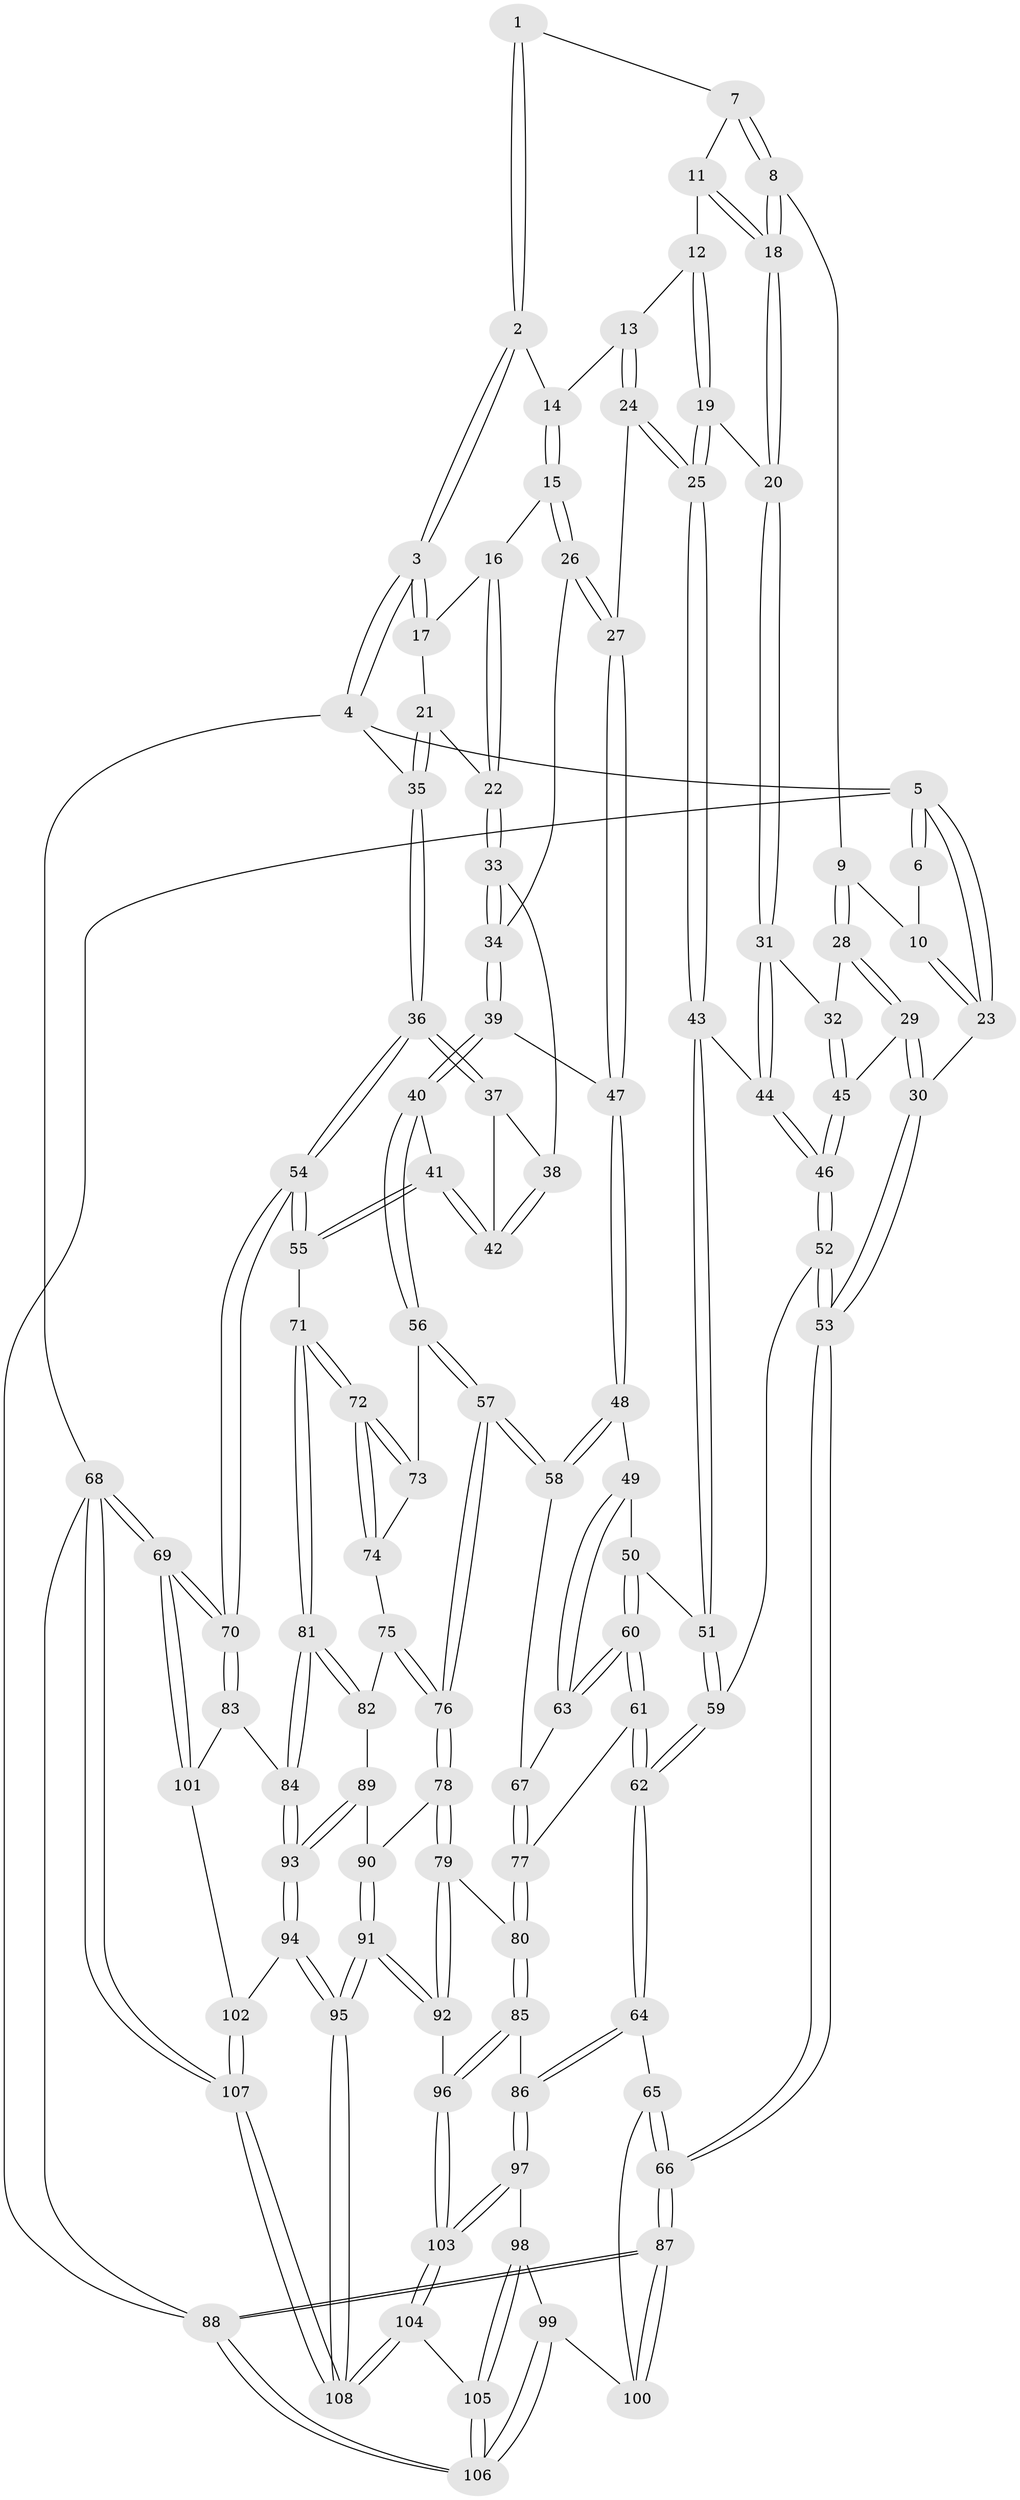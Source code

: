 // Generated by graph-tools (version 1.1) at 2025/11/02/27/25 16:11:55]
// undirected, 108 vertices, 267 edges
graph export_dot {
graph [start="1"]
  node [color=gray90,style=filled];
  1 [pos="+0+0"];
  2 [pos="+0.44742839919692445+0"];
  3 [pos="+1+0"];
  4 [pos="+1+0"];
  5 [pos="+0+0"];
  6 [pos="+0+0"];
  7 [pos="+0.15974245266323733+0.07568491198805403"];
  8 [pos="+0.13560290744406428+0.17397667518420254"];
  9 [pos="+0.0720023433127203+0.1759384623763287"];
  10 [pos="+0.07013147021516618+0.17457271386554893"];
  11 [pos="+0.3156272822641607+0.1119341400855838"];
  12 [pos="+0.3369062933853543+0.11163335979561231"];
  13 [pos="+0.3805242202395093+0.09296561608401697"];
  14 [pos="+0.45912340937912693+0"];
  15 [pos="+0.6469064694439451+0.1370957991869408"];
  16 [pos="+0.682147169615493+0.12255244734208835"];
  17 [pos="+0.7217430399121025+0.10078113603831093"];
  18 [pos="+0.13830799895625454+0.1761004096986559"];
  19 [pos="+0.2409399432573794+0.23039715658037527"];
  20 [pos="+0.18946543600694501+0.25426892991838496"];
  21 [pos="+0.9364284129642886+0.17373725161167355"];
  22 [pos="+0.8927380559222858+0.2139014060630361"];
  23 [pos="+0+0.15067865308142647"];
  24 [pos="+0.41252524942150065+0.2691566213371953"];
  25 [pos="+0.36212097531960696+0.3069803630832828"];
  26 [pos="+0.6481068075450556+0.16268178016107848"];
  27 [pos="+0.42844889024754096+0.27718931326230856"];
  28 [pos="+0.04137929484735294+0.2836330180953926"];
  29 [pos="+0+0.32748038965587767"];
  30 [pos="+0+0.42700206060798584"];
  31 [pos="+0.18630172048190394+0.2731753701483131"];
  32 [pos="+0.09355125942292523+0.2934913196614281"];
  33 [pos="+0.8819544522983871+0.2269161025088086"];
  34 [pos="+0.6716037449804563+0.24582270739346496"];
  35 [pos="+1+0"];
  36 [pos="+1+0.38402906664627784"];
  37 [pos="+0.9616231914470718+0.35667117449299685"];
  38 [pos="+0.8786129040651313+0.24621897821111846"];
  39 [pos="+0.6686656014523209+0.27590486018054766"];
  40 [pos="+0.7454066673579036+0.4044696263594256"];
  41 [pos="+0.8213784939958716+0.3889822850774597"];
  42 [pos="+0.839742502040854+0.3688158270017031"];
  43 [pos="+0.30958863303607176+0.3766346341025559"];
  44 [pos="+0.20869778878904247+0.3473813307237536"];
  45 [pos="+0.10896718358049401+0.35271526345363596"];
  46 [pos="+0.1532715325719713+0.4010538993162035"];
  47 [pos="+0.5138055524747609+0.36010022409725995"];
  48 [pos="+0.5107057621496602+0.4259205070049087"];
  49 [pos="+0.49498231731048764+0.4297982394694591"];
  50 [pos="+0.321880104789153+0.4161002216936564"];
  51 [pos="+0.3133276727611809+0.3902900830157121"];
  52 [pos="+0.14080402797497846+0.4244682400142512"];
  53 [pos="+0+0.5344017198742639"];
  54 [pos="+1+0.44025212663623864"];
  55 [pos="+0.934495220559024+0.48980324706225253"];
  56 [pos="+0.7254523366461169+0.45159560205366794"];
  57 [pos="+0.6151282147328883+0.5209714542577341"];
  58 [pos="+0.5508355071243503+0.4879095619809072"];
  59 [pos="+0.17937333840554326+0.4723738624119028"];
  60 [pos="+0.3144130999578516+0.5155057850892582"];
  61 [pos="+0.29382872153711925+0.5539375600663736"];
  62 [pos="+0.260303521797874+0.5935684273696968"];
  63 [pos="+0.3948381294821619+0.504943167853977"];
  64 [pos="+0.24194200182821263+0.6520261354027682"];
  65 [pos="+0.1311960505410746+0.6323322564718669"];
  66 [pos="+0+0.5429341491131733"];
  67 [pos="+0.4727350644451079+0.5524585604308305"];
  68 [pos="+1+1"];
  69 [pos="+1+0.938032539509676"];
  70 [pos="+1+0.8077013983644998"];
  71 [pos="+0.8842525655401462+0.5630487318230631"];
  72 [pos="+0.8783610122594061+0.5613996265264874"];
  73 [pos="+0.7269975457461184+0.4537687189371105"];
  74 [pos="+0.7717671373018433+0.5838625424487869"];
  75 [pos="+0.7704611826418615+0.588684202576805"];
  76 [pos="+0.622084505866737+0.6271140085721502"];
  77 [pos="+0.46019692909719584+0.5783550345863155"];
  78 [pos="+0.6211299256646344+0.6347370952453469"];
  79 [pos="+0.601743810966548+0.6574808077733845"];
  80 [pos="+0.4642314433703683+0.6503450150403983"];
  81 [pos="+0.9034807046126457+0.6762282219453564"];
  82 [pos="+0.7894827122303645+0.6666060866572131"];
  83 [pos="+0.9386779794249624+0.7068366260640596"];
  84 [pos="+0.9276792601346924+0.7005815016267593"];
  85 [pos="+0.38922563855450476+0.7117458370363675"];
  86 [pos="+0.2569728191525691+0.6836953081533582"];
  87 [pos="+0+0.6855716948292621"];
  88 [pos="+0+1"];
  89 [pos="+0.74363412875379+0.6924469601013526"];
  90 [pos="+0.7366504310776224+0.6910462548089639"];
  91 [pos="+0.6180780484165428+0.8507748947398504"];
  92 [pos="+0.5802078225570652+0.8301075444915513"];
  93 [pos="+0.768246586786779+0.7966049204923646"];
  94 [pos="+0.7586980966211883+0.8291464798526202"];
  95 [pos="+0.6418094416954591+0.8683457450106729"];
  96 [pos="+0.4939204842742533+0.8471204139601263"];
  97 [pos="+0.2359207623591907+0.7570307043648993"];
  98 [pos="+0.143284222818976+0.8170316613399923"];
  99 [pos="+0.12330377844933331+0.8250158414325488"];
  100 [pos="+0.06218129204307619+0.7827282273727239"];
  101 [pos="+0.831397115579932+0.8519169710217672"];
  102 [pos="+0.8085127429127605+0.8601294090873992"];
  103 [pos="+0.34612655845041057+1"];
  104 [pos="+0.3205581582607494+1"];
  105 [pos="+0.2739550222978437+1"];
  106 [pos="+0+1"];
  107 [pos="+0.914030425761686+1"];
  108 [pos="+0.7304425265920972+1"];
  1 -- 2;
  1 -- 2;
  1 -- 7;
  2 -- 3;
  2 -- 3;
  2 -- 14;
  3 -- 4;
  3 -- 4;
  3 -- 17;
  3 -- 17;
  4 -- 5;
  4 -- 35;
  4 -- 68;
  5 -- 6;
  5 -- 6;
  5 -- 23;
  5 -- 23;
  5 -- 88;
  6 -- 10;
  7 -- 8;
  7 -- 8;
  7 -- 11;
  8 -- 9;
  8 -- 18;
  8 -- 18;
  9 -- 10;
  9 -- 28;
  9 -- 28;
  10 -- 23;
  10 -- 23;
  11 -- 12;
  11 -- 18;
  11 -- 18;
  12 -- 13;
  12 -- 19;
  12 -- 19;
  13 -- 14;
  13 -- 24;
  13 -- 24;
  14 -- 15;
  14 -- 15;
  15 -- 16;
  15 -- 26;
  15 -- 26;
  16 -- 17;
  16 -- 22;
  16 -- 22;
  17 -- 21;
  18 -- 20;
  18 -- 20;
  19 -- 20;
  19 -- 25;
  19 -- 25;
  20 -- 31;
  20 -- 31;
  21 -- 22;
  21 -- 35;
  21 -- 35;
  22 -- 33;
  22 -- 33;
  23 -- 30;
  24 -- 25;
  24 -- 25;
  24 -- 27;
  25 -- 43;
  25 -- 43;
  26 -- 27;
  26 -- 27;
  26 -- 34;
  27 -- 47;
  27 -- 47;
  28 -- 29;
  28 -- 29;
  28 -- 32;
  29 -- 30;
  29 -- 30;
  29 -- 45;
  30 -- 53;
  30 -- 53;
  31 -- 32;
  31 -- 44;
  31 -- 44;
  32 -- 45;
  32 -- 45;
  33 -- 34;
  33 -- 34;
  33 -- 38;
  34 -- 39;
  34 -- 39;
  35 -- 36;
  35 -- 36;
  36 -- 37;
  36 -- 37;
  36 -- 54;
  36 -- 54;
  37 -- 38;
  37 -- 42;
  38 -- 42;
  38 -- 42;
  39 -- 40;
  39 -- 40;
  39 -- 47;
  40 -- 41;
  40 -- 56;
  40 -- 56;
  41 -- 42;
  41 -- 42;
  41 -- 55;
  41 -- 55;
  43 -- 44;
  43 -- 51;
  43 -- 51;
  44 -- 46;
  44 -- 46;
  45 -- 46;
  45 -- 46;
  46 -- 52;
  46 -- 52;
  47 -- 48;
  47 -- 48;
  48 -- 49;
  48 -- 58;
  48 -- 58;
  49 -- 50;
  49 -- 63;
  49 -- 63;
  50 -- 51;
  50 -- 60;
  50 -- 60;
  51 -- 59;
  51 -- 59;
  52 -- 53;
  52 -- 53;
  52 -- 59;
  53 -- 66;
  53 -- 66;
  54 -- 55;
  54 -- 55;
  54 -- 70;
  54 -- 70;
  55 -- 71;
  56 -- 57;
  56 -- 57;
  56 -- 73;
  57 -- 58;
  57 -- 58;
  57 -- 76;
  57 -- 76;
  58 -- 67;
  59 -- 62;
  59 -- 62;
  60 -- 61;
  60 -- 61;
  60 -- 63;
  60 -- 63;
  61 -- 62;
  61 -- 62;
  61 -- 77;
  62 -- 64;
  62 -- 64;
  63 -- 67;
  64 -- 65;
  64 -- 86;
  64 -- 86;
  65 -- 66;
  65 -- 66;
  65 -- 100;
  66 -- 87;
  66 -- 87;
  67 -- 77;
  67 -- 77;
  68 -- 69;
  68 -- 69;
  68 -- 107;
  68 -- 107;
  68 -- 88;
  69 -- 70;
  69 -- 70;
  69 -- 101;
  69 -- 101;
  70 -- 83;
  70 -- 83;
  71 -- 72;
  71 -- 72;
  71 -- 81;
  71 -- 81;
  72 -- 73;
  72 -- 73;
  72 -- 74;
  72 -- 74;
  73 -- 74;
  74 -- 75;
  75 -- 76;
  75 -- 76;
  75 -- 82;
  76 -- 78;
  76 -- 78;
  77 -- 80;
  77 -- 80;
  78 -- 79;
  78 -- 79;
  78 -- 90;
  79 -- 80;
  79 -- 92;
  79 -- 92;
  80 -- 85;
  80 -- 85;
  81 -- 82;
  81 -- 82;
  81 -- 84;
  81 -- 84;
  82 -- 89;
  83 -- 84;
  83 -- 101;
  84 -- 93;
  84 -- 93;
  85 -- 86;
  85 -- 96;
  85 -- 96;
  86 -- 97;
  86 -- 97;
  87 -- 88;
  87 -- 88;
  87 -- 100;
  87 -- 100;
  88 -- 106;
  88 -- 106;
  89 -- 90;
  89 -- 93;
  89 -- 93;
  90 -- 91;
  90 -- 91;
  91 -- 92;
  91 -- 92;
  91 -- 95;
  91 -- 95;
  92 -- 96;
  93 -- 94;
  93 -- 94;
  94 -- 95;
  94 -- 95;
  94 -- 102;
  95 -- 108;
  95 -- 108;
  96 -- 103;
  96 -- 103;
  97 -- 98;
  97 -- 103;
  97 -- 103;
  98 -- 99;
  98 -- 105;
  98 -- 105;
  99 -- 100;
  99 -- 106;
  99 -- 106;
  101 -- 102;
  102 -- 107;
  102 -- 107;
  103 -- 104;
  103 -- 104;
  104 -- 105;
  104 -- 108;
  104 -- 108;
  105 -- 106;
  105 -- 106;
  107 -- 108;
  107 -- 108;
}
